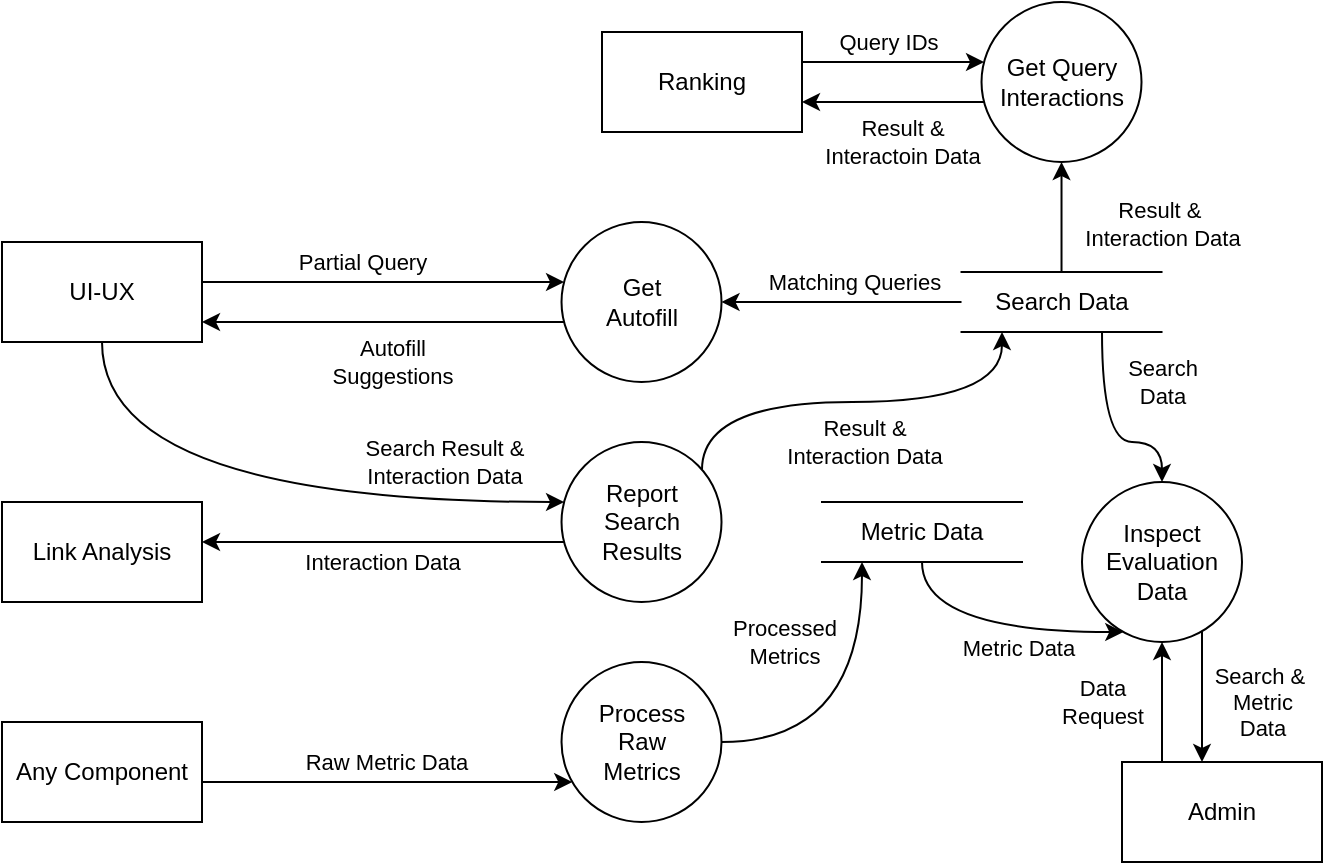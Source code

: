 <mxfile version="24.8.1">
  <diagram name="Page-1" id="Hl10GYEGP760fy9UuV83">
    <mxGraphModel dx="1608" dy="874" grid="1" gridSize="10" guides="1" tooltips="1" connect="1" arrows="1" fold="1" page="1" pageScale="1" pageWidth="850" pageHeight="1100" math="0" shadow="0">
      <root>
        <mxCell id="0" />
        <mxCell id="1" parent="0" />
        <mxCell id="WBgNYz8Bx8M2YoIPN1Rh-2" value="UI-UX" style="rounded=0;whiteSpace=wrap;html=1;" parent="1" vertex="1">
          <mxGeometry x="90" y="160" width="100" height="50" as="geometry" />
        </mxCell>
        <mxCell id="R96fQVp67dKZFwr1xiyD-2" value="Get&lt;div&gt;Autofill&lt;/div&gt;" style="shape=ellipse;html=1;dashed=0;whiteSpace=wrap;perimeter=ellipsePerimeter;" parent="1" vertex="1">
          <mxGeometry x="369.76" y="150" width="80" height="80" as="geometry" />
        </mxCell>
        <mxCell id="1ZMMbbODiIReQqZofdTx-3" style="edgeStyle=orthogonalEdgeStyle;curved=1;rounded=0;orthogonalLoop=1;jettySize=auto;html=1;" edge="1" parent="1" source="R96fQVp67dKZFwr1xiyD-3" target="1ZMMbbODiIReQqZofdTx-1">
          <mxGeometry relative="1" as="geometry">
            <Array as="points">
              <mxPoint x="620" y="90" />
            </Array>
          </mxGeometry>
        </mxCell>
        <mxCell id="1ZMMbbODiIReQqZofdTx-4" value="Result &amp;amp;&amp;nbsp;&lt;div&gt;Interaction Data&lt;/div&gt;" style="edgeLabel;html=1;align=center;verticalAlign=middle;resizable=0;points=[];" vertex="1" connectable="0" parent="1ZMMbbODiIReQqZofdTx-3">
          <mxGeometry x="0.19" y="12" relative="1" as="geometry">
            <mxPoint x="62" y="8" as="offset" />
          </mxGeometry>
        </mxCell>
        <mxCell id="R96fQVp67dKZFwr1xiyD-3" value="Search Data" style="html=1;dashed=0;whiteSpace=wrap;shape=partialRectangle;right=0;left=0;" parent="1" vertex="1">
          <mxGeometry x="569.76" y="175" width="100" height="30" as="geometry" />
        </mxCell>
        <mxCell id="R96fQVp67dKZFwr1xiyD-4" value="" style="endArrow=classic;html=1;rounded=0;" parent="1" source="R96fQVp67dKZFwr1xiyD-3" target="R96fQVp67dKZFwr1xiyD-2" edge="1">
          <mxGeometry width="50" height="50" relative="1" as="geometry">
            <mxPoint x="549.76" y="280" as="sourcePoint" />
            <mxPoint x="399.76" y="280" as="targetPoint" />
          </mxGeometry>
        </mxCell>
        <mxCell id="R96fQVp67dKZFwr1xiyD-5" value="Matching Queries" style="edgeLabel;html=1;align=center;verticalAlign=middle;resizable=0;points=[];" parent="R96fQVp67dKZFwr1xiyD-4" vertex="1" connectable="0">
          <mxGeometry x="0.024" y="1" relative="1" as="geometry">
            <mxPoint x="7" y="-11" as="offset" />
          </mxGeometry>
        </mxCell>
        <mxCell id="R96fQVp67dKZFwr1xiyD-7" value="" style="curved=1;endArrow=classic;html=1;rounded=0;edgeStyle=orthogonalEdgeStyle;strokeColor=default;align=center;verticalAlign=middle;fontFamily=Helvetica;fontSize=11;fontColor=default;labelBackgroundColor=default;" parent="1" source="WBgNYz8Bx8M2YoIPN1Rh-2" target="R96fQVp67dKZFwr1xiyD-2" edge="1">
          <mxGeometry width="50" height="50" relative="1" as="geometry">
            <mxPoint x="190" y="350" as="sourcePoint" />
            <mxPoint x="240" y="300" as="targetPoint" />
            <Array as="points">
              <mxPoint x="240" y="180" />
              <mxPoint x="240" y="180" />
            </Array>
          </mxGeometry>
        </mxCell>
        <mxCell id="R96fQVp67dKZFwr1xiyD-12" value="Partial Query" style="edgeLabel;html=1;align=center;verticalAlign=middle;resizable=0;points=[];" parent="R96fQVp67dKZFwr1xiyD-7" vertex="1" connectable="0">
          <mxGeometry x="-0.336" y="-1" relative="1" as="geometry">
            <mxPoint x="20" y="-11" as="offset" />
          </mxGeometry>
        </mxCell>
        <mxCell id="R96fQVp67dKZFwr1xiyD-11" value="" style="curved=1;endArrow=classic;html=1;rounded=0;edgeStyle=orthogonalEdgeStyle;strokeColor=default;align=center;verticalAlign=middle;fontFamily=Helvetica;fontSize=11;fontColor=default;labelBackgroundColor=default;" parent="1" source="R96fQVp67dKZFwr1xiyD-2" target="WBgNYz8Bx8M2YoIPN1Rh-2" edge="1">
          <mxGeometry width="50" height="50" relative="1" as="geometry">
            <mxPoint x="200" y="120" as="sourcePoint" />
            <mxPoint x="295" y="120" as="targetPoint" />
            <Array as="points">
              <mxPoint x="240" y="200" />
              <mxPoint x="240" y="200" />
            </Array>
          </mxGeometry>
        </mxCell>
        <mxCell id="R96fQVp67dKZFwr1xiyD-13" value="Autofill&lt;div&gt;Suggestions&lt;/div&gt;" style="edgeLabel;html=1;align=center;verticalAlign=middle;resizable=0;points=[];" parent="R96fQVp67dKZFwr1xiyD-11" vertex="1" connectable="0">
          <mxGeometry x="-0.164" y="-1" relative="1" as="geometry">
            <mxPoint x="-11" y="21" as="offset" />
          </mxGeometry>
        </mxCell>
        <mxCell id="R96fQVp67dKZFwr1xiyD-14" value="Report&lt;div&gt;Search Results&lt;/div&gt;" style="shape=ellipse;html=1;dashed=0;whiteSpace=wrap;perimeter=ellipsePerimeter;" parent="1" vertex="1">
          <mxGeometry x="369.76" y="260" width="80" height="80" as="geometry" />
        </mxCell>
        <mxCell id="R96fQVp67dKZFwr1xiyD-16" value="" style="curved=1;endArrow=classic;html=1;rounded=0;edgeStyle=orthogonalEdgeStyle;" parent="1" source="WBgNYz8Bx8M2YoIPN1Rh-2" target="R96fQVp67dKZFwr1xiyD-14" edge="1">
          <mxGeometry width="50" height="50" relative="1" as="geometry">
            <mxPoint x="230" y="279.971" as="sourcePoint" />
            <mxPoint x="321" y="279.971" as="targetPoint" />
            <Array as="points">
              <mxPoint x="140" y="290" />
            </Array>
          </mxGeometry>
        </mxCell>
        <mxCell id="R96fQVp67dKZFwr1xiyD-17" value="Search Result &amp;amp;&lt;div&gt;Interaction Data&lt;/div&gt;" style="edgeLabel;html=1;align=center;verticalAlign=middle;resizable=0;points=[];" parent="R96fQVp67dKZFwr1xiyD-16" vertex="1" connectable="0">
          <mxGeometry x="-0.175" y="-2" relative="1" as="geometry">
            <mxPoint x="122" y="-22" as="offset" />
          </mxGeometry>
        </mxCell>
        <mxCell id="R96fQVp67dKZFwr1xiyD-19" value="Link Analysis" style="rounded=0;whiteSpace=wrap;html=1;" parent="1" vertex="1">
          <mxGeometry x="90" y="290" width="100" height="50" as="geometry" />
        </mxCell>
        <mxCell id="R96fQVp67dKZFwr1xiyD-23" value="" style="curved=1;endArrow=classic;html=1;rounded=0;edgeStyle=orthogonalEdgeStyle;" parent="1" source="R96fQVp67dKZFwr1xiyD-14" target="R96fQVp67dKZFwr1xiyD-19" edge="1">
          <mxGeometry width="50" height="50" relative="1" as="geometry">
            <mxPoint x="360" y="360" as="sourcePoint" />
            <mxPoint x="270" y="430" as="targetPoint" />
            <Array as="points">
              <mxPoint x="270" y="310" />
              <mxPoint x="270" y="310" />
            </Array>
          </mxGeometry>
        </mxCell>
        <mxCell id="R96fQVp67dKZFwr1xiyD-29" value="Interaction Data" style="edgeLabel;html=1;align=center;verticalAlign=middle;resizable=0;points=[];" parent="R96fQVp67dKZFwr1xiyD-23" vertex="1" connectable="0">
          <mxGeometry x="0.252" y="-2" relative="1" as="geometry">
            <mxPoint x="22" y="12" as="offset" />
          </mxGeometry>
        </mxCell>
        <mxCell id="R96fQVp67dKZFwr1xiyD-24" value="" style="curved=1;endArrow=classic;html=1;rounded=0;edgeStyle=orthogonalEdgeStyle;" parent="1" source="R96fQVp67dKZFwr1xiyD-14" target="R96fQVp67dKZFwr1xiyD-3" edge="1">
          <mxGeometry width="50" height="50" relative="1" as="geometry">
            <mxPoint x="519.76" y="319.971" as="sourcePoint" />
            <mxPoint x="610.76" y="319.971" as="targetPoint" />
            <Array as="points">
              <mxPoint x="440" y="240" />
              <mxPoint x="590" y="240" />
            </Array>
          </mxGeometry>
        </mxCell>
        <mxCell id="R96fQVp67dKZFwr1xiyD-28" value="Result &amp;amp;&lt;div&gt;Interaction Data&lt;/div&gt;" style="edgeLabel;html=1;align=center;verticalAlign=middle;resizable=0;points=[];" parent="R96fQVp67dKZFwr1xiyD-24" vertex="1" connectable="0">
          <mxGeometry x="-0.421" y="7" relative="1" as="geometry">
            <mxPoint x="51" y="27" as="offset" />
          </mxGeometry>
        </mxCell>
        <mxCell id="R96fQVp67dKZFwr1xiyD-34" value="Any Component" style="rounded=0;whiteSpace=wrap;html=1;" parent="1" vertex="1">
          <mxGeometry x="90" y="400" width="100" height="50" as="geometry" />
        </mxCell>
        <mxCell id="R96fQVp67dKZFwr1xiyD-35" value="Process&lt;div&gt;Raw&lt;/div&gt;&lt;div&gt;Metrics&lt;/div&gt;" style="shape=ellipse;html=1;dashed=0;whiteSpace=wrap;perimeter=ellipsePerimeter;" parent="1" vertex="1">
          <mxGeometry x="369.76" y="370" width="80" height="80" as="geometry" />
        </mxCell>
        <mxCell id="R96fQVp67dKZFwr1xiyD-36" value="" style="curved=1;endArrow=classic;html=1;rounded=0;edgeStyle=orthogonalEdgeStyle;" parent="1" source="R96fQVp67dKZFwr1xiyD-34" target="R96fQVp67dKZFwr1xiyD-35" edge="1">
          <mxGeometry width="50" height="50" relative="1" as="geometry">
            <mxPoint x="205" y="535" as="sourcePoint" />
            <mxPoint x="375" y="430" as="targetPoint" />
            <Array as="points">
              <mxPoint x="240" y="430" />
              <mxPoint x="240" y="430" />
            </Array>
          </mxGeometry>
        </mxCell>
        <mxCell id="R96fQVp67dKZFwr1xiyD-37" value="Raw Metric Data" style="edgeLabel;html=1;align=center;verticalAlign=middle;resizable=0;points=[];" parent="R96fQVp67dKZFwr1xiyD-36" vertex="1" connectable="0">
          <mxGeometry x="-0.421" y="7" relative="1" as="geometry">
            <mxPoint x="38" y="-3" as="offset" />
          </mxGeometry>
        </mxCell>
        <mxCell id="R96fQVp67dKZFwr1xiyD-38" value="Metric Data" style="html=1;dashed=0;whiteSpace=wrap;shape=partialRectangle;right=0;left=0;" parent="1" vertex="1">
          <mxGeometry x="500" y="290" width="100" height="30" as="geometry" />
        </mxCell>
        <mxCell id="R96fQVp67dKZFwr1xiyD-39" value="" style="curved=1;endArrow=classic;html=1;rounded=0;edgeStyle=orthogonalEdgeStyle;" parent="1" source="R96fQVp67dKZFwr1xiyD-35" target="R96fQVp67dKZFwr1xiyD-38" edge="1">
          <mxGeometry width="50" height="50" relative="1" as="geometry">
            <mxPoint x="200" y="465" as="sourcePoint" />
            <mxPoint x="380" y="465" as="targetPoint" />
            <Array as="points">
              <mxPoint x="520" y="410" />
            </Array>
          </mxGeometry>
        </mxCell>
        <mxCell id="R96fQVp67dKZFwr1xiyD-40" value="Processed&lt;div&gt;Metrics&lt;/div&gt;" style="edgeLabel;html=1;align=center;verticalAlign=middle;resizable=0;points=[];" parent="R96fQVp67dKZFwr1xiyD-39" vertex="1" connectable="0">
          <mxGeometry x="-0.421" y="7" relative="1" as="geometry">
            <mxPoint x="-16" y="-43" as="offset" />
          </mxGeometry>
        </mxCell>
        <mxCell id="R96fQVp67dKZFwr1xiyD-41" value="Admin" style="rounded=0;whiteSpace=wrap;html=1;" parent="1" vertex="1">
          <mxGeometry x="650" y="420" width="100" height="50" as="geometry" />
        </mxCell>
        <mxCell id="R96fQVp67dKZFwr1xiyD-42" value="Inspect&lt;div&gt;Evaluation&lt;/div&gt;&lt;div&gt;Data&lt;/div&gt;" style="shape=ellipse;html=1;dashed=0;whiteSpace=wrap;perimeter=ellipsePerimeter;" parent="1" vertex="1">
          <mxGeometry x="630" y="280" width="80" height="80" as="geometry" />
        </mxCell>
        <mxCell id="R96fQVp67dKZFwr1xiyD-43" value="" style="curved=1;endArrow=classic;html=1;rounded=0;edgeStyle=orthogonalEdgeStyle;" parent="1" source="R96fQVp67dKZFwr1xiyD-3" target="R96fQVp67dKZFwr1xiyD-42" edge="1">
          <mxGeometry width="50" height="50" relative="1" as="geometry">
            <mxPoint x="710" y="259.971" as="sourcePoint" />
            <mxPoint x="801" y="259.971" as="targetPoint" />
            <Array as="points">
              <mxPoint x="640" y="260" />
              <mxPoint x="670" y="260" />
            </Array>
          </mxGeometry>
        </mxCell>
        <mxCell id="R96fQVp67dKZFwr1xiyD-44" value="Search&lt;div&gt;Data&lt;/div&gt;" style="edgeLabel;html=1;align=center;verticalAlign=middle;resizable=0;points=[];" parent="R96fQVp67dKZFwr1xiyD-43" vertex="1" connectable="0">
          <mxGeometry x="0.315" y="-4" relative="1" as="geometry">
            <mxPoint x="16" y="-34" as="offset" />
          </mxGeometry>
        </mxCell>
        <mxCell id="R96fQVp67dKZFwr1xiyD-45" value="" style="curved=1;endArrow=classic;html=1;rounded=0;edgeStyle=orthogonalEdgeStyle;" parent="1" source="R96fQVp67dKZFwr1xiyD-38" target="R96fQVp67dKZFwr1xiyD-42" edge="1">
          <mxGeometry width="50" height="50" relative="1" as="geometry">
            <mxPoint x="520" y="549.971" as="sourcePoint" />
            <mxPoint x="611" y="549.971" as="targetPoint" />
            <Array as="points">
              <mxPoint x="630" y="355" />
              <mxPoint x="630" y="355" />
            </Array>
          </mxGeometry>
        </mxCell>
        <mxCell id="R96fQVp67dKZFwr1xiyD-46" value="Metric Data" style="edgeLabel;html=1;align=center;verticalAlign=middle;resizable=0;points=[];" parent="R96fQVp67dKZFwr1xiyD-45" vertex="1" connectable="0">
          <mxGeometry x="-0.122" relative="1" as="geometry">
            <mxPoint x="23" y="8" as="offset" />
          </mxGeometry>
        </mxCell>
        <mxCell id="R96fQVp67dKZFwr1xiyD-47" value="" style="curved=1;endArrow=classic;html=1;rounded=0;edgeStyle=orthogonalEdgeStyle;" parent="1" source="R96fQVp67dKZFwr1xiyD-41" target="R96fQVp67dKZFwr1xiyD-42" edge="1">
          <mxGeometry width="50" height="50" relative="1" as="geometry">
            <mxPoint x="600" y="389.971" as="sourcePoint" />
            <mxPoint x="691" y="389.971" as="targetPoint" />
            <Array as="points">
              <mxPoint x="670" y="370" />
              <mxPoint x="670" y="370" />
            </Array>
          </mxGeometry>
        </mxCell>
        <mxCell id="R96fQVp67dKZFwr1xiyD-48" value="Data&lt;div&gt;Request&lt;/div&gt;" style="edgeLabel;html=1;align=center;verticalAlign=middle;resizable=0;points=[];" parent="R96fQVp67dKZFwr1xiyD-47" vertex="1" connectable="0">
          <mxGeometry x="-0.587" y="-1" relative="1" as="geometry">
            <mxPoint x="-31" y="-18" as="offset" />
          </mxGeometry>
        </mxCell>
        <mxCell id="R96fQVp67dKZFwr1xiyD-49" value="" style="curved=1;endArrow=classic;html=1;rounded=0;edgeStyle=orthogonalEdgeStyle;" parent="1" source="R96fQVp67dKZFwr1xiyD-42" target="R96fQVp67dKZFwr1xiyD-41" edge="1">
          <mxGeometry width="50" height="50" relative="1" as="geometry">
            <mxPoint x="660" y="455" as="sourcePoint" />
            <mxPoint x="690" y="385" as="targetPoint" />
            <Array as="points">
              <mxPoint x="690" y="370" />
              <mxPoint x="690" y="370" />
            </Array>
          </mxGeometry>
        </mxCell>
        <mxCell id="R96fQVp67dKZFwr1xiyD-50" value="Search &amp;amp;&amp;nbsp;&lt;div&gt;Metric&lt;div&gt;Data&lt;/div&gt;&lt;/div&gt;" style="edgeLabel;html=1;align=center;verticalAlign=middle;resizable=0;points=[];" parent="R96fQVp67dKZFwr1xiyD-49" vertex="1" connectable="0">
          <mxGeometry x="-0.587" y="-1" relative="1" as="geometry">
            <mxPoint x="31" y="22" as="offset" />
          </mxGeometry>
        </mxCell>
        <mxCell id="1ZMMbbODiIReQqZofdTx-8" style="edgeStyle=orthogonalEdgeStyle;curved=1;rounded=0;orthogonalLoop=1;jettySize=auto;html=1;" edge="1" parent="1" source="1ZMMbbODiIReQqZofdTx-1" target="1ZMMbbODiIReQqZofdTx-5">
          <mxGeometry relative="1" as="geometry">
            <Array as="points">
              <mxPoint x="540" y="90" />
              <mxPoint x="540" y="90" />
            </Array>
          </mxGeometry>
        </mxCell>
        <mxCell id="1ZMMbbODiIReQqZofdTx-9" value="Result &amp;amp;&lt;div&gt;Interactoin Data&lt;/div&gt;" style="edgeLabel;html=1;align=center;verticalAlign=middle;resizable=0;points=[];" vertex="1" connectable="0" parent="1ZMMbbODiIReQqZofdTx-8">
          <mxGeometry x="0.099" y="7" relative="1" as="geometry">
            <mxPoint x="9" y="13" as="offset" />
          </mxGeometry>
        </mxCell>
        <mxCell id="1ZMMbbODiIReQqZofdTx-1" value="Get Query Interactions" style="shape=ellipse;html=1;dashed=0;whiteSpace=wrap;perimeter=ellipsePerimeter;" vertex="1" parent="1">
          <mxGeometry x="579.76" y="40" width="80" height="80" as="geometry" />
        </mxCell>
        <mxCell id="1ZMMbbODiIReQqZofdTx-6" style="edgeStyle=orthogonalEdgeStyle;curved=1;rounded=0;orthogonalLoop=1;jettySize=auto;html=1;" edge="1" parent="1" source="1ZMMbbODiIReQqZofdTx-5" target="1ZMMbbODiIReQqZofdTx-1">
          <mxGeometry relative="1" as="geometry">
            <Array as="points">
              <mxPoint x="540" y="70" />
              <mxPoint x="540" y="70" />
            </Array>
          </mxGeometry>
        </mxCell>
        <mxCell id="1ZMMbbODiIReQqZofdTx-7" value="Query IDs" style="edgeLabel;html=1;align=center;verticalAlign=middle;resizable=0;points=[];" vertex="1" connectable="0" parent="1ZMMbbODiIReQqZofdTx-6">
          <mxGeometry x="-0.064" y="4" relative="1" as="geometry">
            <mxPoint y="-6" as="offset" />
          </mxGeometry>
        </mxCell>
        <mxCell id="1ZMMbbODiIReQqZofdTx-5" value="Ranking" style="rounded=0;whiteSpace=wrap;html=1;" vertex="1" parent="1">
          <mxGeometry x="390" y="55" width="100" height="50" as="geometry" />
        </mxCell>
      </root>
    </mxGraphModel>
  </diagram>
</mxfile>
